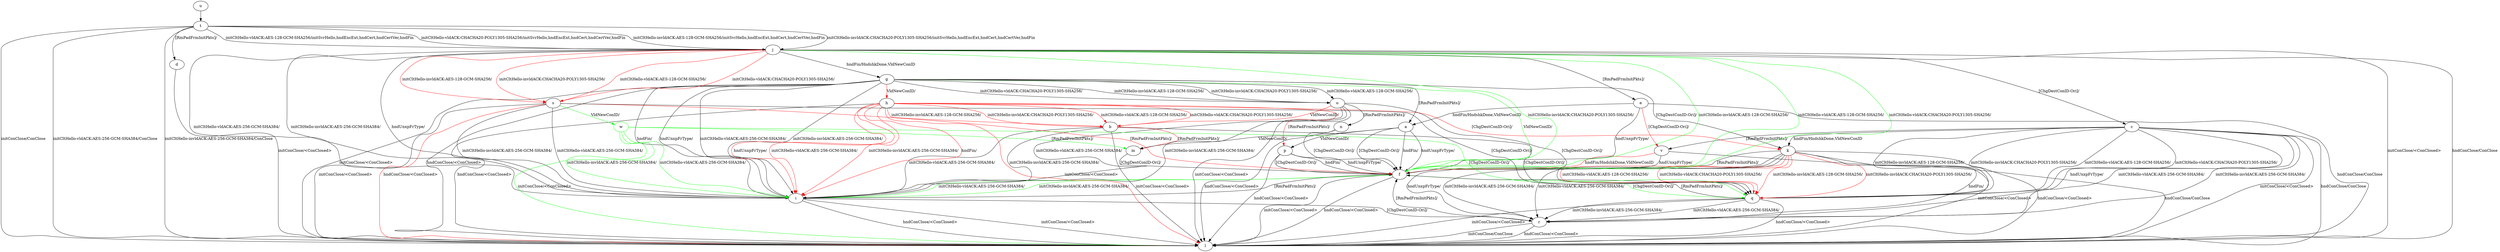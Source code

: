 digraph "" {
	a -> f	[key=0,
		label="hndFin/ "];
	a -> f	[key=1,
		label="hndUnxpFrType/ "];
	a -> f	[key=2,
		label="[ChgDestConID-Ori]/ "];
	a -> l	[key=0,
		label="hndConClose/<ConClosed> "];
	a -> p	[key=0,
		label="VldNewConID/ "];
	b -> i	[key=0,
		label="initCltHello-vldACK:AES-256-GCM-SHA384/ "];
	b -> i	[key=1,
		label="initCltHello-invldACK:AES-256-GCM-SHA384/ "];
	b -> l	[key=0,
		label="initConClose/<ConClosed> "];
	b -> m	[key=0,
		color=red,
		label="[RmPadFrmInitPkts]/ "];
	b -> q	[key=0,
		label="[ChgDestConID-Ori]/ "];
	c -> k	[key=0,
		label="hndFin/HndshkDone,VldNewConID "];
	c -> l	[key=0,
		label="initConClose/<ConClosed> "];
	c -> l	[key=1,
		label="hndConClose/ConClose "];
	c -> q	[key=0,
		label="initCltHello-vldACK:AES-128-GCM-SHA256/ "];
	c -> q	[key=1,
		label="initCltHello-vldACK:CHACHA20-POLY1305-SHA256/ "];
	c -> q	[key=2,
		label="initCltHello-invldACK:AES-128-GCM-SHA256/ "];
	c -> q	[key=3,
		label="initCltHello-invldACK:CHACHA20-POLY1305-SHA256/ "];
	c -> r	[key=0,
		label="initCltHello-vldACK:AES-256-GCM-SHA384/ "];
	c -> r	[key=1,
		label="initCltHello-invldACK:AES-256-GCM-SHA384/ "];
	c -> r	[key=2,
		label="hndUnxpFrType/ "];
	c -> v	[key=0,
		label="[RmPadFrmInitPkts]/ "];
	d -> l	[key=0,
		label="initConClose/<ConClosed> "];
	e -> a	[key=0,
		label="hndFin/HndshkDone,VldNewConID "];
	e -> f	[key=0,
		label="hndUnxpFrType/ "];
	e -> l	[key=0,
		label="hndConClose/ConClose "];
	e -> v	[key=0,
		color=red,
		label="[ChgDestConID-Ori]/ "];
	f -> i	[key=0,
		color=green,
		label="initCltHello-vldACK:AES-256-GCM-SHA384/ "];
	f -> i	[key=1,
		color=green,
		label="initCltHello-invldACK:AES-256-GCM-SHA384/ "];
	f -> l	[key=0,
		label="initConClose/<ConClosed> "];
	f -> l	[key=1,
		label="hndConClose/<ConClosed> "];
	f -> q	[key=0,
		color=green,
		label="[ChgDestConID-Ori]/ "];
	g -> a	[key=0,
		label="[RmPadFrmInitPkts]/ "];
	g -> f	[key=0,
		color=green,
		label="VldNewConID/ "];
	g -> h	[key=0,
		color=red,
		label="VldNewConID/ "];
	g -> i	[key=0,
		label="initCltHello-vldACK:AES-256-GCM-SHA384/ "];
	g -> i	[key=1,
		label="initCltHello-invldACK:AES-256-GCM-SHA384/ "];
	g -> i	[key=2,
		label="hndFin/ "];
	g -> i	[key=3,
		label="hndUnxpFrType/ "];
	g -> k	[key=0,
		label="[ChgDestConID-Ori]/ "];
	g -> l	[key=0,
		label="initConClose/<ConClosed> "];
	g -> l	[key=1,
		label="hndConClose/<ConClosed> "];
	g -> o	[key=0,
		label="initCltHello-vldACK:AES-128-GCM-SHA256/ "];
	g -> o	[key=1,
		label="initCltHello-vldACK:CHACHA20-POLY1305-SHA256/ "];
	g -> o	[key=2,
		label="initCltHello-invldACK:AES-128-GCM-SHA256/ "];
	g -> o	[key=3,
		label="initCltHello-invldACK:CHACHA20-POLY1305-SHA256/ "];
	h -> b	[key=0,
		color=red,
		label="initCltHello-vldACK:AES-128-GCM-SHA256/ "];
	h -> b	[key=1,
		color=red,
		label="initCltHello-vldACK:CHACHA20-POLY1305-SHA256/ "];
	h -> b	[key=2,
		color=red,
		label="initCltHello-invldACK:AES-128-GCM-SHA256/ "];
	h -> b	[key=3,
		color=red,
		label="initCltHello-invldACK:CHACHA20-POLY1305-SHA256/ "];
	h -> i	[key=0,
		color=red,
		label="initCltHello-vldACK:AES-256-GCM-SHA384/ "];
	h -> i	[key=1,
		color=red,
		label="initCltHello-invldACK:AES-256-GCM-SHA384/ "];
	h -> i	[key=2,
		color=red,
		label="hndFin/ "];
	h -> i	[key=3,
		color=red,
		label="hndUnxpFrType/ "];
	h -> k	[key=0,
		color=red,
		label="[ChgDestConID-Ori]/ "];
	h -> l	[key=0,
		label="hndConClose/<ConClosed> "];
	h -> l	[key=1,
		color=red,
		label="initConClose/<ConClosed> "];
	h -> p	[key=0,
		color=red,
		label="[RmPadFrmInitPkts]/ "];
	i -> f	[key=0,
		label="[RmPadFrmInitPkts]/ "];
	i -> l	[key=0,
		label="initConClose/<ConClosed> "];
	i -> l	[key=1,
		label="hndConClose/<ConClosed> "];
	i -> r	[key=0,
		label="[ChgDestConID-Ori]/ "];
	j -> c	[key=0,
		label="[ChgDestConID-Ori]/ "];
	j -> e	[key=0,
		label="[RmPadFrmInitPkts]/ "];
	j -> f	[key=0,
		color=green,
		label="initCltHello-vldACK:AES-128-GCM-SHA256/ "];
	j -> f	[key=1,
		color=green,
		label="initCltHello-vldACK:CHACHA20-POLY1305-SHA256/ "];
	j -> f	[key=2,
		color=green,
		label="initCltHello-invldACK:AES-128-GCM-SHA256/ "];
	j -> f	[key=3,
		color=green,
		label="initCltHello-invldACK:CHACHA20-POLY1305-SHA256/ "];
	j -> g	[key=0,
		label="hndFin/HndshkDone,VldNewConID "];
	j -> i	[key=0,
		label="initCltHello-vldACK:AES-256-GCM-SHA384/ "];
	j -> i	[key=1,
		label="initCltHello-invldACK:AES-256-GCM-SHA384/ "];
	j -> i	[key=2,
		label="hndUnxpFrType/ "];
	j -> l	[key=0,
		label="initConClose/<ConClosed> "];
	j -> l	[key=1,
		label="hndConClose/ConClose "];
	j -> s	[key=0,
		color=red,
		label="initCltHello-vldACK:AES-128-GCM-SHA256/ "];
	j -> s	[key=1,
		color=red,
		label="initCltHello-vldACK:CHACHA20-POLY1305-SHA256/ "];
	j -> s	[key=2,
		color=red,
		label="initCltHello-invldACK:AES-128-GCM-SHA256/ "];
	j -> s	[key=3,
		color=red,
		label="initCltHello-invldACK:CHACHA20-POLY1305-SHA256/ "];
	k -> f	[key=0,
		label="[RmPadFrmInitPkts]/ "];
	k -> l	[key=0,
		label="initConClose/<ConClosed> "];
	k -> l	[key=1,
		label="hndConClose/<ConClosed> "];
	k -> q	[key=0,
		color=red,
		label="initCltHello-vldACK:AES-128-GCM-SHA256/ "];
	k -> q	[key=1,
		color=red,
		label="initCltHello-vldACK:CHACHA20-POLY1305-SHA256/ "];
	k -> q	[key=2,
		color=red,
		label="initCltHello-invldACK:AES-128-GCM-SHA256/ "];
	k -> q	[key=3,
		color=red,
		label="initCltHello-invldACK:CHACHA20-POLY1305-SHA256/ "];
	k -> r	[key=0,
		label="initCltHello-vldACK:AES-256-GCM-SHA384/ "];
	k -> r	[key=1,
		label="initCltHello-invldACK:AES-256-GCM-SHA384/ "];
	k -> r	[key=2,
		label="hndFin/ "];
	k -> r	[key=3,
		label="hndUnxpFrType/ "];
	m -> f	[key=0,
		label="[ChgDestConID-Ori]/ "];
	n -> f	[key=0,
		label="[ChgDestConID-Ori]/ "];
	n -> m	[key=0,
		label="VldNewConID/ "];
	o -> b	[key=0,
		color=red,
		label="VldNewConID/ "];
	o -> i	[key=0,
		label="initCltHello-vldACK:AES-256-GCM-SHA384/ "];
	o -> i	[key=1,
		label="initCltHello-invldACK:AES-256-GCM-SHA384/ "];
	o -> l	[key=0,
		label="initConClose/<ConClosed> "];
	o -> n	[key=0,
		label="[RmPadFrmInitPkts]/ "];
	o -> q	[key=0,
		label="[ChgDestConID-Ori]/ "];
	p -> f	[key=0,
		label="hndFin/ "];
	p -> f	[key=1,
		label="hndUnxpFrType/ "];
	p -> f	[key=2,
		label="[ChgDestConID-Ori]/ "];
	p -> l	[key=0,
		label="hndConClose/<ConClosed> "];
	q -> f	[key=0,
		label="[RmPadFrmInitPkts]/ "];
	q -> l	[key=0,
		label="initConClose/<ConClosed> "];
	q -> l	[key=1,
		label="hndConClose/<ConClosed> "];
	q -> r	[key=0,
		label="initCltHello-vldACK:AES-256-GCM-SHA384/ "];
	q -> r	[key=1,
		label="initCltHello-invldACK:AES-256-GCM-SHA384/ "];
	r -> f	[key=0,
		label="[RmPadFrmInitPkts]/ "];
	r -> l	[key=0,
		label="initConClose/ConClose "];
	r -> l	[key=1,
		label="hndConClose/<ConClosed> "];
	s -> f	[key=0,
		color=red,
		label="[RmPadFrmInitPkts]/ "];
	s -> i	[key=0,
		label="initCltHello-vldACK:AES-256-GCM-SHA384/ "];
	s -> i	[key=1,
		label="initCltHello-invldACK:AES-256-GCM-SHA384/ "];
	s -> l	[key=0,
		label="initConClose/<ConClosed> "];
	s -> l	[key=1,
		color=red,
		label="hndConClose/<ConClosed> "];
	s -> q	[key=0,
		label="[ChgDestConID-Ori]/ "];
	w	[color=green];
	s -> w	[key=0,
		color=green,
		label="VldNewConID/ "];
	t -> d	[key=0,
		label="[RmPadFrmInitPkts]/ "];
	t -> j	[key=0,
		label="initCltHello-vldACK:AES-128-GCM-SHA256/initSvrHello,hndEncExt,hndCert,hndCertVer,hndFin "];
	t -> j	[key=1,
		label="initCltHello-vldACK:CHACHA20-POLY1305-SHA256/initSvrHello,hndEncExt,hndCert,hndCertVer,hndFin "];
	t -> j	[key=2,
		label="initCltHello-invldACK:AES-128-GCM-SHA256/initSvrHello,hndEncExt,hndCert,hndCertVer,hndFin "];
	t -> j	[key=3,
		label="initCltHello-invldACK:CHACHA20-POLY1305-SHA256/initSvrHello,hndEncExt,hndCert,hndCertVer,hndFin "];
	t -> l	[key=0,
		label="initConClose/ConClose "];
	t -> l	[key=1,
		label="initCltHello-vldACK:AES-256-GCM-SHA384/ConClose "];
	t -> l	[key=2,
		label="initCltHello-invldACK:AES-256-GCM-SHA384/ConClose "];
	u -> t	[key=0];
	v -> f	[key=0,
		label="hndUnxpFrType/ "];
	v -> f	[key=1,
		color=red,
		label="hndFin/HndshkDone,VldNewConID "];
	v -> l	[key=0,
		label="hndConClose/ConClose "];
	w -> i	[key=0,
		color=green,
		label="initCltHello-vldACK:AES-256-GCM-SHA384/ "];
	w -> i	[key=1,
		color=green,
		label="initCltHello-invldACK:AES-256-GCM-SHA384/ "];
	w -> l	[key=0,
		color=green,
		label="initConClose/<ConClosed> "];
	w -> m	[key=0,
		color=green,
		label="[RmPadFrmInitPkts]/ "];
	w -> q	[key=0,
		color=green,
		label="[ChgDestConID-Ori]/ "];
}
